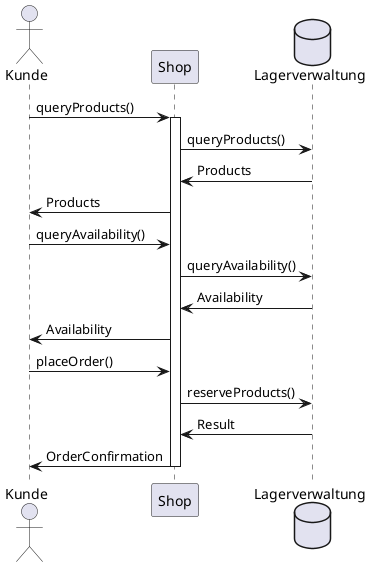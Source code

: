 @startuml
actor       Kunde       as kunde
participant Shop as shop
database    Lagerverwaltung    as db
kunde -> shop : queryProducts()
activate shop
shop -> db : queryProducts()
db -> shop : Products
shop -> kunde : Products
kunde -> shop : queryAvailability()
shop -> db : queryAvailability()
db -> shop : Availability
shop -> kunde : Availability
kunde -> shop : placeOrder()
shop -> db : reserveProducts()
db -> shop : Result
shop -> kunde : OrderConfirmation
deactivate shop
@enduml
